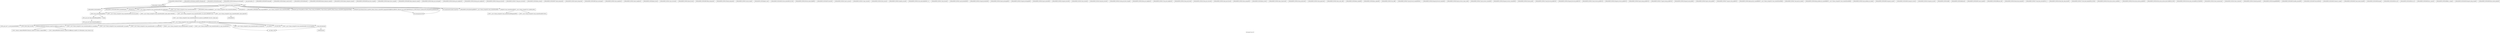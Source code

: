 digraph "Call graph: fix_nvt.ll" {
	label="Call graph: fix_nvt.ll";

	Node0x55cff8752a10 [shape=record,label="{_ZNSt11char_traitsIcE6lengthEPKc}"];
	Node0x55cff8752a10 -> Node0x55cff87ab110;
	Node0x55cff8752a10 -> Node0x55cff87ab190;
	Node0x55cff8732e40 [shape=record,label="{_ZN9LAMMPS_NS6FixNVTC2EPNS_6LAMMPSEiPPc}"];
	Node0x55cff8732e40 -> Node0x55cff879be50;
	Node0x55cff8732e40 -> Node0x55cff879b830;
	Node0x55cff8732e40 -> Node0x55cff8732dd0;
	Node0x55cff8732e40 -> Node0x55cff874b6c0;
	Node0x55cff8732e40 -> Node0x55cff8732f50;
	Node0x55cff8732e40 -> Node0x55cff8732fe0;
	Node0x55cff8732e40 -> Node0x55cff87309e0;
	Node0x55cff8732e40 -> Node0x55cff874ae30;
	Node0x55cff8732e40 -> Node0x55cff8749f90;
	Node0x55cff8732e40 -> Node0x55cff8747d60;
	Node0x55cff8732e40 -> Node0x55cff8746310;
	Node0x55cff8732e40 -> Node0x55cff8742fb0;
	Node0x55cff8732e40 -> Node0x55cff8752a10;
	Node0x55cff8732e40 -> Node0x55cff876c6e0;
	Node0x55cff8732e40 -> Node0x55cff8731e20;
	Node0x55cff875ece0 [shape=record,label="{_ZN9LAMMPS_NS3Fix9init_listEiPNS_9NeighListE}"];
	Node0x55cff875f8c0 [shape=record,label="{_ZN9LAMMPS_NS5FixNH5setupEi}"];
	Node0x55cff8760db0 [shape=record,label="{_ZN9LAMMPS_NS3Fix18setup_pre_exchangeEv}"];
	Node0x55cff879be50 [shape=record,label="{_ZN9LAMMPS_NS5FixNHC2EPNS_6LAMMPSEiPPc}"];
	Node0x55cff8732fe0 [shape=record,label="{_ZN9LAMMPS_NS5Error3allERKNSt7__cxx1112basic_stringIcSt11char_traitsIcESaIcEEEiS8_}"];
	Node0x55cff879b830 [shape=record,label="{_ZNSaIcEC1Ev}"];
	Node0x55cff8732dd0 [shape=record,label="{_ZNSt7__cxx1112basic_stringIcSt11char_traitsIcESaIcEEC2IS3_EEPKcRKS3_}"];
	Node0x55cff8732dd0 -> Node0x55cff874ca00;
	Node0x55cff8732dd0 -> Node0x55cff874dc80;
	Node0x55cff8732dd0 -> Node0x55cff8752a10;
	Node0x55cff8732dd0 -> Node0x55cff8750120;
	Node0x55cff8732dd0 -> Node0x55cff8752790;
	Node0x55cff8749f90 [shape=record,label="{_ZN3fmt6v9_lmp7vformatB5cxx11ENS0_17basic_string_viewIcEENS0_17basic_format_argsINS0_20basic_format_contextINS0_8appenderEcEEEE}"];
	Node0x55cff8793e50 [shape=record,label="{__gxx_personality_v0}"];
	Node0x55cff8732f50 [shape=record,label="{_ZNSt7__cxx1112basic_stringIcSt11char_traitsIcESaIcEED1Ev}"];
	Node0x55cff87309e0 [shape=record,label="{_ZNSaIcED1Ev}"];
	Node0x55cff876c6e0 [shape=record,label="{_ZN9LAMMPS_NS5utils6strdupERKNSt7__cxx1112basic_stringIcSt11char_traitsIcESaIcEEE}"];
	Node0x55cff8731e20 [shape=record,label="{_ZStplIcSt11char_traitsIcESaIcEENSt7__cxx1112basic_stringIT_T0_T1_EEOS8_PKS5_}"];
	Node0x55cff8731e20 -> Node0x55cff87579a0;
	Node0x55cff8731e20 -> Node0x55cff8758640;
	Node0x55cff874ae30 [shape=record,label="{_ZN9LAMMPS_NS6Modify11add_computeERKNSt7__cxx1112basic_stringIcSt11char_traitsIcESaIcEEEi}"];
	Node0x55cff874b6c0 [shape=record,label="{_ZN9LAMMPS_NS5FixNHD2Ev}"];
	Node0x55cff8758f10 [shape=record,label="{_ZN9LAMMPS_NS6FixNVTD2Ev}"];
	Node0x55cff8758f10 -> Node0x55cff874b6c0;
	Node0x55cff8759e00 [shape=record,label="{_ZN9LAMMPS_NS6FixNVTD0Ev}"];
	Node0x55cff8759e00 -> Node0x55cff8758f10;
	Node0x55cff8759e00 -> Node0x55cff875aa00;
	Node0x55cff875be40 [shape=record,label="{_ZN9LAMMPS_NS5FixNH7setmaskEv}"];
	Node0x55cff875c730 [shape=record,label="{_ZN9LAMMPS_NS3Fix16post_constructorEv}"];
	Node0x55cff875d0f0 [shape=record,label="{_ZN9LAMMPS_NS5FixNH4initEv}"];
	Node0x55cff8791240 [shape=record,label="{_ZN9LAMMPS_NS5FixNH23initial_integrate_respaEiii}"];
	Node0x55cff8793430 [shape=record,label="{_ZN9LAMMPS_NS3Fix20post_integrate_respaEii}"];
	Node0x55cff8759cf0 [shape=record,label="{_ZN9LAMMPS_NS5FixNH15pre_force_respaEiii}"];
	Node0x55cff873b570 [shape=record,label="{_ZN9LAMMPS_NS3Fix16post_force_respaEiii}"];
	Node0x55cff873f430 [shape=record,label="{_ZN9LAMMPS_NS5FixNH21final_integrate_respaEii}"];
	Node0x55cff87380b0 [shape=record,label="{_ZN9LAMMPS_NS3Fix16min_pre_exchangeEv}"];
	Node0x55cff8762880 [shape=record,label="{_ZN9LAMMPS_NS3Fix18setup_pre_neighborEv}"];
	Node0x55cff8762f20 [shape=record,label="{_ZN9LAMMPS_NS3Fix19setup_post_neighborEv}"];
	Node0x55cff8763540 [shape=record,label="{_ZN9LAMMPS_NS3Fix15setup_pre_forceEi}"];
	Node0x55cff87643d0 [shape=record,label="{_ZN9LAMMPS_NS3Fix17setup_pre_reverseEii}"];
	Node0x55cff87651c0 [shape=record,label="{_ZN9LAMMPS_NS3Fix9min_setupEi}"];
	Node0x55cff87662e0 [shape=record,label="{_ZN9LAMMPS_NS5FixNH17initial_integrateEi}"];
	Node0x55cff8767990 [shape=record,label="{_ZN9LAMMPS_NS3Fix14post_integrateEv}"];
	Node0x55cff8769300 [shape=record,label="{_ZN9LAMMPS_NS5FixNH12pre_exchangeEv}"];
	Node0x55cff8769900 [shape=record,label="{_ZN9LAMMPS_NS3Fix12pre_neighborEv}"];
	Node0x55cff876ace0 [shape=record,label="{_ZN9LAMMPS_NS3Fix13post_neighborEv}"];
	Node0x55cff876bff0 [shape=record,label="{_ZN9LAMMPS_NS3Fix9pre_forceEi}"];
	Node0x55cff876ca70 [shape=record,label="{_ZN9LAMMPS_NS3Fix11pre_reverseEii}"];
	Node0x55cff876d990 [shape=record,label="{_ZN9LAMMPS_NS3Fix10post_forceEi}"];
	Node0x55cff876e630 [shape=record,label="{_ZN9LAMMPS_NS5FixNH15final_integrateEv}"];
	Node0x55cff8771a20 [shape=record,label="{_ZN9LAMMPS_NS3Fix15fused_integrateEi}"];
	Node0x55cff8772e90 [shape=record,label="{_ZN9LAMMPS_NS3Fix11end_of_stepEv}"];
	Node0x55cff8773f00 [shape=record,label="{_ZN9LAMMPS_NS3Fix8post_runEv}"];
	Node0x55cff8776640 [shape=record,label="{_ZN9LAMMPS_NS5FixNH13write_restartEP8_IO_FILE}"];
	Node0x55cff8779450 [shape=record,label="{_ZN9LAMMPS_NS3Fix18write_restart_fileEPKc}"];
	Node0x55cff877a490 [shape=record,label="{_ZN9LAMMPS_NS5FixNH7restartEPc}"];
	Node0x55cff877bce0 [shape=record,label="{_ZN9LAMMPS_NS3Fix11grow_arraysEi}"];
	Node0x55cff877cb40 [shape=record,label="{_ZN9LAMMPS_NS3Fix11copy_arraysEiii}"];
	Node0x55cff877d280 [shape=record,label="{_ZN9LAMMPS_NS3Fix10set_arraysEi}"];
	Node0x55cff877ddd0 [shape=record,label="{_ZN9LAMMPS_NS3Fix13update_arraysEii}"];
	Node0x55cff877e5b0 [shape=record,label="{_ZN9LAMMPS_NS3Fix12set_moleculeEiiiPdS1_S1_}"];
	Node0x55cff877fae0 [shape=record,label="{_ZN9LAMMPS_NS3Fix11clear_bonusEv}"];
	Node0x55cff8780b60 [shape=record,label="{_ZN9LAMMPS_NS3Fix11pack_borderEiPiPd}"];
	Node0x55cff8781990 [shape=record,label="{_ZN9LAMMPS_NS3Fix13unpack_borderEiiPd}"];
	Node0x55cff8783980 [shape=record,label="{_ZN9LAMMPS_NS3Fix13pack_exchangeEiPd}"];
	Node0x55cff8783d80 [shape=record,label="{_ZN9LAMMPS_NS3Fix15unpack_exchangeEiPd}"];
	Node0x55cff87847f0 [shape=record,label="{_ZN9LAMMPS_NS3Fix12pack_restartEiPd}"];
	Node0x55cff878e950 [shape=record,label="{_ZN9LAMMPS_NS3Fix14unpack_restartEii}"];
	Node0x55cff876c280 [shape=record,label="{_ZN9LAMMPS_NS3Fix12size_restartEi}"];
	Node0x55cff876c960 [shape=record,label="{_ZN9LAMMPS_NS3Fix15maxsize_restartEv}"];
	Node0x55cff8790c90 [shape=record,label="{_ZN9LAMMPS_NS3Fix21setup_pre_force_respaEii}"];
	Node0x55cff8752790 [shape=record,label="{_ZNSt7__cxx1112basic_stringIcSt11char_traitsIcESaIcEE12_Alloc_hiderD2Ev}"];
	Node0x55cff8752790 -> Node0x55cff87ab210;
	Node0x55cff87ab090 [shape=record,label="{_ZNSt7__cxx1112basic_stringIcSt11char_traitsIcESaIcEE16_M_construct_auxIPKcEEvT_S8_St12__false_type}"];
	Node0x55cff87ab090 -> Node0x55cff87ab290;
	Node0x55cff87ab290 [shape=record,label="{_ZNSt7__cxx1112basic_stringIcSt11char_traitsIcESaIcEE12_M_constructIPKcEEvT_S8_St20forward_iterator_tag}"];
	Node0x55cff87ab290 -> Node0x55cff87ab310;
	Node0x55cff87ab290 -> Node0x55cff87ab390;
	Node0x55cff87ab290 -> Node0x55cff87ab410;
	Node0x55cff87ab290 -> Node0x55cff87ab490;
	Node0x55cff87ab290 -> Node0x55cff87ab510;
	Node0x55cff87ab290 -> Node0x55cff87ab590;
	Node0x55cff87ab290 -> Node0x55cff87ab610;
	Node0x55cff87ab290 -> Node0x55cff87ab690;
	Node0x55cff87ab290 -> Node0x55cff87ab710;
	Node0x55cff87ab290 -> Node0x55cff87ab790;
	Node0x55cff87ab290 -> Node0x55cff87ab810;
	Node0x55cff87ab290 -> Node0x55cff87ab890;
	Node0x55cff87ab290 -> Node0x55cff87ab910;
	Node0x55cff87ab290 -> Node0x55cff87ab990;
	Node0x55cff873bdf0 [shape=record,label="{_ZN9LAMMPS_NS3Fix16min_pre_neighborEv}"];
	Node0x55cff873aa80 [shape=record,label="{_ZN9LAMMPS_NS3Fix17min_post_neighborEv}"];
	Node0x55cff8759010 [shape=record,label="{_ZN9LAMMPS_NS3Fix13min_pre_forceEi}"];
	Node0x55cff875ab90 [shape=record,label="{_ZN9LAMMPS_NS3Fix15min_pre_reverseEii}"];
	Node0x55cff875b200 [shape=record,label="{_ZN9LAMMPS_NS3Fix14min_post_forceEi}"];
	Node0x55cff875d250 [shape=record,label="{_ZN9LAMMPS_NS3Fix10min_energyEPd}"];
	Node0x55cff875f3a0 [shape=record,label="{_ZN9LAMMPS_NS3Fix9min_storeEv}"];
	Node0x55cff875fc70 [shape=record,label="{_ZN9LAMMPS_NS3Fix14min_clearstoreEv}"];
	Node0x55cff8761990 [shape=record,label="{_ZN9LAMMPS_NS3Fix13min_pushstoreEv}"];
	Node0x55cff87686b0 [shape=record,label="{_ZN9LAMMPS_NS3Fix12min_popstoreEv}"];
	Node0x55cff876fb70 [shape=record,label="{_ZN9LAMMPS_NS3Fix13min_reset_refEv}"];
	Node0x55cff87704b0 [shape=record,label="{_ZN9LAMMPS_NS3Fix8min_stepEdPd}"];
	Node0x55cff877d020 [shape=record,label="{_ZN9LAMMPS_NS3Fix9max_alphaEPd}"];
	Node0x55cff87824f0 [shape=record,label="{_ZN9LAMMPS_NS3Fix7min_dofEv}"];
	Node0x55cff8782db0 [shape=record,label="{_ZN9LAMMPS_NS3Fix17pack_forward_commEiPiPdiS1_}"];
	Node0x55cff8783e60 [shape=record,label="{_ZN9LAMMPS_NS3Fix19unpack_forward_commEiiPd}"];
	Node0x55cff8784130 [shape=record,label="{_ZN9LAMMPS_NS3Fix22pack_reverse_comm_sizeEii}"];
	Node0x55cff8784410 [shape=record,label="{_ZN9LAMMPS_NS3Fix17pack_reverse_commEiiPd}"];
	Node0x55cff8784750 [shape=record,label="{_ZN9LAMMPS_NS3Fix19unpack_reverse_commEiPiPd}"];
	Node0x55cff878dd10 [shape=record,label="{_ZN9LAMMPS_NS3Fix10reset_gridEv}"];
	Node0x55cff878f320 [shape=record,label="{_ZN9LAMMPS_NS3Fix17pack_forward_gridEiPviPi}"];
	Node0x55cff878fab0 [shape=record,label="{_ZN9LAMMPS_NS3Fix19unpack_forward_gridEiPviPi}"];
	Node0x55cff8791e90 [shape=record,label="{_ZN9LAMMPS_NS3Fix17pack_reverse_gridEiPviPi}"];
	Node0x55cff8793240 [shape=record,label="{_ZN9LAMMPS_NS3Fix19unpack_reverse_gridEiPviPi}"];
	Node0x55cff8755fd0 [shape=record,label="{_ZN9LAMMPS_NS3Fix15pack_remap_gridEiPviPi}"];
	Node0x55cff874ea90 [shape=record,label="{_ZN9LAMMPS_NS3Fix17unpack_remap_gridEiPviPi}"];
	Node0x55cff874a190 [shape=record,label="{_ZN9LAMMPS_NS3Fix16unpack_read_gridEiPc}"];
	Node0x55cff874a210 [shape=record,label="{_ZN9LAMMPS_NS3Fix15pack_write_gridEiPv}"];
	Node0x55cff874c370 [shape=record,label="{_ZN9LAMMPS_NS3Fix17unpack_write_gridEiPvPi}"];
	Node0x55cff87913e0 [shape=record,label="{_ZN9LAMMPS_NS3Fix16get_grid_by_nameERKNSt7__cxx1112basic_stringIcSt11char_traitsIcESaIcEEERi}"];
	Node0x55cff8791460 [shape=record,label="{_ZN9LAMMPS_NS3Fix17get_grid_by_indexEi}"];
	Node0x55cff87905b0 [shape=record,label="{_ZN9LAMMPS_NS3Fix20get_griddata_by_nameEiRKNSt7__cxx1112basic_stringIcSt11char_traitsIcESaIcEEERi}"];
	Node0x55cff8791580 [shape=record,label="{_ZN9LAMMPS_NS3Fix21get_griddata_by_indexEi}"];
	Node0x55cff8791600 [shape=record,label="{_ZN9LAMMPS_NS5FixNH14compute_scalarEv}"];
	Node0x55cff87a4d60 [shape=record,label="{_ZN9LAMMPS_NS5FixNH14compute_vectorEi}"];
	Node0x55cff87a4de0 [shape=record,label="{_ZN9LAMMPS_NS3Fix13compute_arrayEii}"];
	Node0x55cff87a90e0 [shape=record,label="{_ZN9LAMMPS_NS3Fix3dofEi}"];
	Node0x55cff87a9160 [shape=record,label="{_ZN9LAMMPS_NS3Fix6deformEi}"];
	Node0x55cff87a91e0 [shape=record,label="{_ZN9LAMMPS_NS5FixNH12reset_targetEd}"];
	Node0x55cff87a9260 [shape=record,label="{_ZN9LAMMPS_NS5FixNH8reset_dtEv}"];
	Node0x55cff87a92e0 [shape=record,label="{_ZN9LAMMPS_NS3Fix16read_data_headerEPc}"];
	Node0x55cff87a9360 [shape=record,label="{_ZN9LAMMPS_NS3Fix17read_data_sectionEPciS1_i}"];
	Node0x55cff87a93e0 [shape=record,label="{_ZN9LAMMPS_NS3Fix20read_data_skip_linesEPc}"];
	Node0x55cff87a9460 [shape=record,label="{_ZN9LAMMPS_NS3Fix17write_data_headerEP8_IO_FILEi}"];
	Node0x55cff87a94e0 [shape=record,label="{_ZN9LAMMPS_NS3Fix23write_data_section_sizeEiRiS1_}"];
	Node0x55cff87a9560 [shape=record,label="{_ZN9LAMMPS_NS3Fix23write_data_section_packEiPPd}"];
	Node0x55cff87aa810 [shape=record,label="{_ZN9LAMMPS_NS3Fix26write_data_section_keywordEiP8_IO_FILE}"];
	Node0x55cff87aa890 [shape=record,label="{_ZN9LAMMPS_NS3Fix18write_data_sectionEiP8_IO_FILEiPPdi}"];
	Node0x55cff87aa910 [shape=record,label="{_ZN9LAMMPS_NS3Fix13zero_momentumEv}"];
	Node0x55cff87aa990 [shape=record,label="{_ZN9LAMMPS_NS3Fix13zero_rotationEv}"];
	Node0x55cff87aaa10 [shape=record,label="{_ZN9LAMMPS_NS3Fix15rebuild_specialEv}"];
	Node0x55cff87aaa90 [shape=record,label="{_ZN9LAMMPS_NS3Fix5imageERPiRPPd}"];
	Node0x55cff87aab10 [shape=record,label="{_ZN9LAMMPS_NS5FixNH12modify_paramEiPPc}"];
	Node0x55cff87aab90 [shape=record,label="{_ZN9LAMMPS_NS5FixNH7extractEPKcRi}"];
	Node0x55cff87aac10 [shape=record,label="{_ZN9LAMMPS_NS5FixNH12memory_usageEv}"];
	Node0x55cff87aac90 [shape=record,label="{_ZN9LAMMPS_NS5FixNH17pack_restart_dataEPd}"];
	Node0x55cff87aad10 [shape=record,label="{_ZN9LAMMPS_NS5FixNH5remapEv}"];
	Node0x55cff87aad90 [shape=record,label="{_ZN9LAMMPS_NS5FixNH5nve_xEv}"];
	Node0x55cff87aae10 [shape=record,label="{_ZN9LAMMPS_NS5FixNH5nve_vEv}"];
	Node0x55cff87aae90 [shape=record,label="{_ZN9LAMMPS_NS5FixNH10nh_v_pressEv}"];
	Node0x55cff87aaf10 [shape=record,label="{_ZN9LAMMPS_NS5FixNH9nh_v_tempEv}"];
	Node0x55cff87aaf90 [shape=record,label="{_ZN9LAMMPS_NS5FixNH19compute_temp_targetEv}"];
	Node0x55cff87ab010 [shape=record,label="{_ZN9LAMMPS_NS5FixNH19size_restart_globalEv}"];
	Node0x55cff874ca00 [shape=record,label="{_ZNSt7__cxx1112basic_stringIcSt11char_traitsIcESaIcEE13_M_local_dataEv}"];
	Node0x55cff874dc80 [shape=record,label="{_ZNSt7__cxx1112basic_stringIcSt11char_traitsIcESaIcEE12_Alloc_hiderC1EPcRKS3_}"];
	Node0x55cff8750120 [shape=record,label="{_ZNSt7__cxx1112basic_stringIcSt11char_traitsIcESaIcEE12_M_constructIPKcEEvT_S8_}"];
	Node0x55cff8750120 -> Node0x55cff87ab090;
	Node0x55cff87ab310 [shape=record,label="{_ZN9__gnu_cxx17__is_null_pointerIKcEEbPT_}"];
	Node0x55cff87ab390 [shape=record,label="{_ZSt19__throw_logic_errorPKc}"];
	Node0x55cff87ab410 [shape=record,label="{_ZSt8distanceIPKcENSt15iterator_traitsIT_E15difference_typeES3_S3_}"];
	Node0x55cff87ab410 -> Node0x55cff87aba10;
	Node0x55cff87ab410 -> Node0x55cff87aba90;
	Node0x55cff87ab510 [shape=record,label="{_ZNSt7__cxx1112basic_stringIcSt11char_traitsIcESaIcEE7_M_dataEPc}"];
	Node0x55cff87ab490 [shape=record,label="{_ZNSt7__cxx1112basic_stringIcSt11char_traitsIcESaIcEE9_M_createERmm}"];
	Node0x55cff87ab590 [shape=record,label="{_ZNSt7__cxx1112basic_stringIcSt11char_traitsIcESaIcEE11_M_capacityEm}"];
	Node0x55cff87ab690 [shape=record,label="{_ZNSt7__cxx1112basic_stringIcSt11char_traitsIcESaIcEE13_S_copy_charsEPcPKcS7_}"];
	Node0x55cff87ab610 [shape=record,label="{_ZNKSt7__cxx1112basic_stringIcSt11char_traitsIcESaIcEE7_M_dataEv}"];
	Node0x55cff87ab710 [shape=record,label="{__cxa_begin_catch}"];
	Node0x55cff87ab790 [shape=record,label="{_ZNSt7__cxx1112basic_stringIcSt11char_traitsIcESaIcEE10_M_disposeEv}"];
	Node0x55cff87ab810 [shape=record,label="{__cxa_rethrow}"];
	Node0x55cff87ab890 [shape=record,label="{__cxa_end_catch}"];
	Node0x55cff87ab990 [shape=record,label="{__clang_call_terminate}"];
	Node0x55cff87ab990 -> Node0x55cff87ab710;
	Node0x55cff87ab990 -> Node0x55cff87abb10;
	Node0x55cff87abb10 [shape=record,label="{_ZSt9terminatev}"];
	Node0x55cff87ab910 [shape=record,label="{_ZNSt7__cxx1112basic_stringIcSt11char_traitsIcESaIcEE13_M_set_lengthEm}"];
	Node0x55cff87aba90 [shape=record,label="{_ZSt10__distanceIPKcENSt15iterator_traitsIT_E15difference_typeES3_S3_St26random_access_iterator_tag}"];
	Node0x55cff87aba10 [shape=record,label="{_ZSt19__iterator_categoryIPKcENSt15iterator_traitsIT_E17iterator_categoryERKS3_}"];
	Node0x55cff87ab110 [shape=record,label="{_ZN9__gnu_cxx11char_traitsIcE6lengthEPKc}"];
	Node0x55cff87ab110 -> Node0x55cff87abb90;
	Node0x55cff87ab190 [shape=record,label="{strlen}"];
	Node0x55cff87abb90 [shape=record,label="{_ZN9__gnu_cxx11char_traitsIcE2eqERKcS3_}"];
	Node0x55cff87ab210 [shape=record,label="{_ZNSaIcED2Ev}"];
	Node0x55cff87579a0 [shape=record,label="{_ZNSt7__cxx1112basic_stringIcSt11char_traitsIcESaIcEE6appendEPKc}"];
	Node0x55cff8758640 [shape=record,label="{_ZNSt7__cxx1112basic_stringIcSt11char_traitsIcESaIcEEC1EOS4_}"];
	Node0x55cff8747d60 [shape=record,label="{_ZN3fmt6v9_lmp16make_format_argsINS0_20basic_format_contextINS0_8appenderEcEEJRPcS6_EEENS0_16format_arg_storeIT_JDpNSt9remove_cvINSt16remove_referenceIT0_E4typeEE4typeEEEEDpOSB_}"];
	Node0x55cff8747d60 -> Node0x55cff8746310;
	Node0x55cff8746310 [shape=record,label="{llvm.memcpy.p0.p0.i64}"];
	Node0x55cff875aa00 [shape=record,label="{_ZdlPv}"];
	Node0x55cff8742fb0 [shape=record,label="{llvm.experimental.noalias.scope.decl}"];
}
